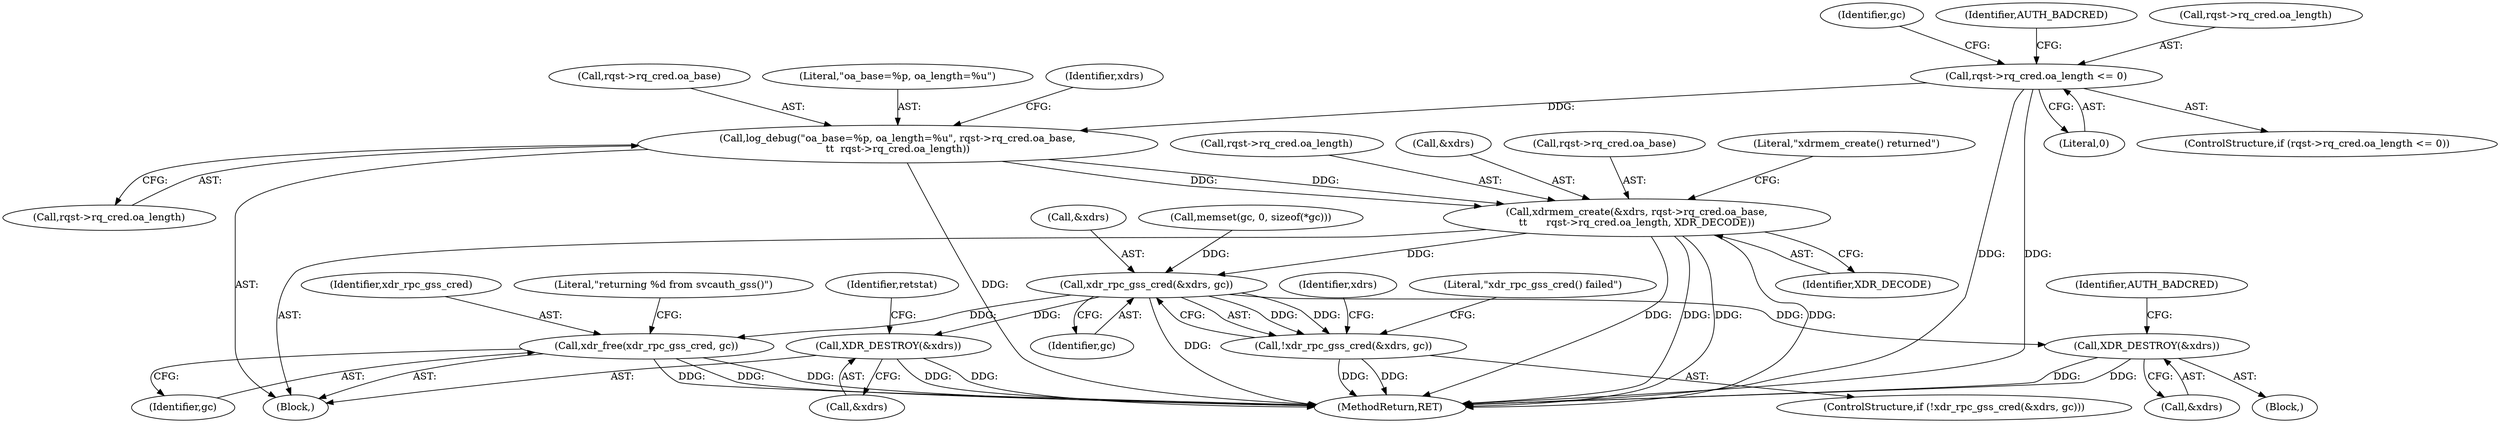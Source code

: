 digraph "0_krb5_5bb8a6b9c9eb8dd22bc9526751610aaa255ead9c@pointer" {
"1000217" [label="(Call,rqst->rq_cred.oa_length <= 0)"];
"1000241" [label="(Call,log_debug(\"oa_base=%p, oa_length=%u\", rqst->rq_cred.oa_base,\n\t\t  rqst->rq_cred.oa_length))"];
"1000253" [label="(Call,xdrmem_create(&xdrs, rqst->rq_cred.oa_base,\n\t\t      rqst->rq_cred.oa_length, XDR_DECODE))"];
"1000271" [label="(Call,xdr_rpc_gss_cred(&xdrs, gc))"];
"1000270" [label="(Call,!xdr_rpc_gss_cred(&xdrs, gc))"];
"1000278" [label="(Call,XDR_DESTROY(&xdrs))"];
"1000283" [label="(Call,XDR_DESTROY(&xdrs))"];
"1000608" [label="(Call,xdr_free(xdr_rpc_gss_cred, gc))"];
"1000609" [label="(Identifier,xdr_rpc_gss_cred)"];
"1000272" [label="(Call,&xdrs)"];
"1000283" [label="(Call,XDR_DESTROY(&xdrs))"];
"1000282" [label="(Identifier,AUTH_BADCRED)"];
"1000268" [label="(Literal,\"xdrmem_create() returned\")"];
"1000242" [label="(Literal,\"oa_base=%p, oa_length=%u\")"];
"1000227" [label="(Identifier,gc)"];
"1000261" [label="(Call,rqst->rq_cred.oa_length)"];
"1000253" [label="(Call,xdrmem_create(&xdrs, rqst->rq_cred.oa_base,\n\t\t      rqst->rq_cred.oa_length, XDR_DECODE))"];
"1000284" [label="(Call,&xdrs)"];
"1000266" [label="(Identifier,XDR_DECODE)"];
"1000270" [label="(Call,!xdr_rpc_gss_cred(&xdrs, gc))"];
"1000223" [label="(Literal,0)"];
"1000113" [label="(Block,)"];
"1000216" [label="(ControlStructure,if (rqst->rq_cred.oa_length <= 0))"];
"1000254" [label="(Call,&xdrs)"];
"1000233" [label="(Call,memset(gc, 0, sizeof(*gc)))"];
"1000275" [label="(Block,)"];
"1000274" [label="(Identifier,gc)"];
"1000608" [label="(Call,xdr_free(xdr_rpc_gss_cred, gc))"];
"1000287" [label="(Identifier,retstat)"];
"1000271" [label="(Call,xdr_rpc_gss_cred(&xdrs, gc))"];
"1000225" [label="(Identifier,AUTH_BADCRED)"];
"1000241" [label="(Call,log_debug(\"oa_base=%p, oa_length=%u\", rqst->rq_cred.oa_base,\n\t\t  rqst->rq_cred.oa_length))"];
"1000248" [label="(Call,rqst->rq_cred.oa_length)"];
"1000285" [label="(Identifier,xdrs)"];
"1000217" [label="(Call,rqst->rq_cred.oa_length <= 0)"];
"1000269" [label="(ControlStructure,if (!xdr_rpc_gss_cred(&xdrs, gc)))"];
"1000610" [label="(Identifier,gc)"];
"1000255" [label="(Identifier,xdrs)"];
"1000256" [label="(Call,rqst->rq_cred.oa_base)"];
"1000278" [label="(Call,XDR_DESTROY(&xdrs))"];
"1000277" [label="(Literal,\"xdr_rpc_gss_cred() failed\")"];
"1000279" [label="(Call,&xdrs)"];
"1000616" [label="(MethodReturn,RET)"];
"1000612" [label="(Literal,\"returning %d from svcauth_gss()\")"];
"1000243" [label="(Call,rqst->rq_cred.oa_base)"];
"1000218" [label="(Call,rqst->rq_cred.oa_length)"];
"1000217" -> "1000216"  [label="AST: "];
"1000217" -> "1000223"  [label="CFG: "];
"1000218" -> "1000217"  [label="AST: "];
"1000223" -> "1000217"  [label="AST: "];
"1000225" -> "1000217"  [label="CFG: "];
"1000227" -> "1000217"  [label="CFG: "];
"1000217" -> "1000616"  [label="DDG: "];
"1000217" -> "1000616"  [label="DDG: "];
"1000217" -> "1000241"  [label="DDG: "];
"1000241" -> "1000113"  [label="AST: "];
"1000241" -> "1000248"  [label="CFG: "];
"1000242" -> "1000241"  [label="AST: "];
"1000243" -> "1000241"  [label="AST: "];
"1000248" -> "1000241"  [label="AST: "];
"1000255" -> "1000241"  [label="CFG: "];
"1000241" -> "1000616"  [label="DDG: "];
"1000241" -> "1000253"  [label="DDG: "];
"1000241" -> "1000253"  [label="DDG: "];
"1000253" -> "1000113"  [label="AST: "];
"1000253" -> "1000266"  [label="CFG: "];
"1000254" -> "1000253"  [label="AST: "];
"1000256" -> "1000253"  [label="AST: "];
"1000261" -> "1000253"  [label="AST: "];
"1000266" -> "1000253"  [label="AST: "];
"1000268" -> "1000253"  [label="CFG: "];
"1000253" -> "1000616"  [label="DDG: "];
"1000253" -> "1000616"  [label="DDG: "];
"1000253" -> "1000616"  [label="DDG: "];
"1000253" -> "1000616"  [label="DDG: "];
"1000253" -> "1000271"  [label="DDG: "];
"1000271" -> "1000270"  [label="AST: "];
"1000271" -> "1000274"  [label="CFG: "];
"1000272" -> "1000271"  [label="AST: "];
"1000274" -> "1000271"  [label="AST: "];
"1000270" -> "1000271"  [label="CFG: "];
"1000271" -> "1000616"  [label="DDG: "];
"1000271" -> "1000270"  [label="DDG: "];
"1000271" -> "1000270"  [label="DDG: "];
"1000233" -> "1000271"  [label="DDG: "];
"1000271" -> "1000278"  [label="DDG: "];
"1000271" -> "1000283"  [label="DDG: "];
"1000271" -> "1000608"  [label="DDG: "];
"1000270" -> "1000269"  [label="AST: "];
"1000277" -> "1000270"  [label="CFG: "];
"1000285" -> "1000270"  [label="CFG: "];
"1000270" -> "1000616"  [label="DDG: "];
"1000270" -> "1000616"  [label="DDG: "];
"1000278" -> "1000275"  [label="AST: "];
"1000278" -> "1000279"  [label="CFG: "];
"1000279" -> "1000278"  [label="AST: "];
"1000282" -> "1000278"  [label="CFG: "];
"1000278" -> "1000616"  [label="DDG: "];
"1000278" -> "1000616"  [label="DDG: "];
"1000283" -> "1000113"  [label="AST: "];
"1000283" -> "1000284"  [label="CFG: "];
"1000284" -> "1000283"  [label="AST: "];
"1000287" -> "1000283"  [label="CFG: "];
"1000283" -> "1000616"  [label="DDG: "];
"1000283" -> "1000616"  [label="DDG: "];
"1000608" -> "1000113"  [label="AST: "];
"1000608" -> "1000610"  [label="CFG: "];
"1000609" -> "1000608"  [label="AST: "];
"1000610" -> "1000608"  [label="AST: "];
"1000612" -> "1000608"  [label="CFG: "];
"1000608" -> "1000616"  [label="DDG: "];
"1000608" -> "1000616"  [label="DDG: "];
"1000608" -> "1000616"  [label="DDG: "];
}
